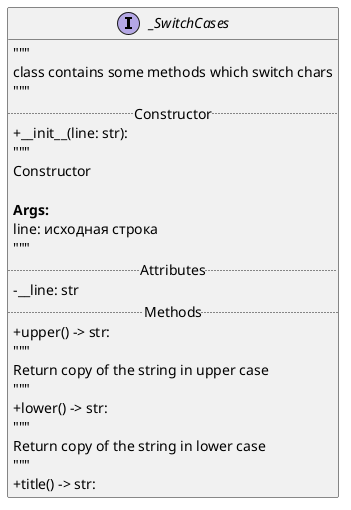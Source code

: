 @startuml
skinparam classAttributeIconSize 0
interface _SwitchCases {
    """
    class contains some methods which switch chars
    """
    .. Constructor ..
    +__init__(line: str):
    """
    Constructor

    **Args:**
        line: исходная строка
    """
    .. Attributes ..
    -__line: str
    .. Methods ..
    +upper() -> str:
    """
    Return copy of the string in upper case
    """
    +lower() -> str:
    """
    Return copy of the string in lower case
    """
    +title() -> str:
}
@enduml

